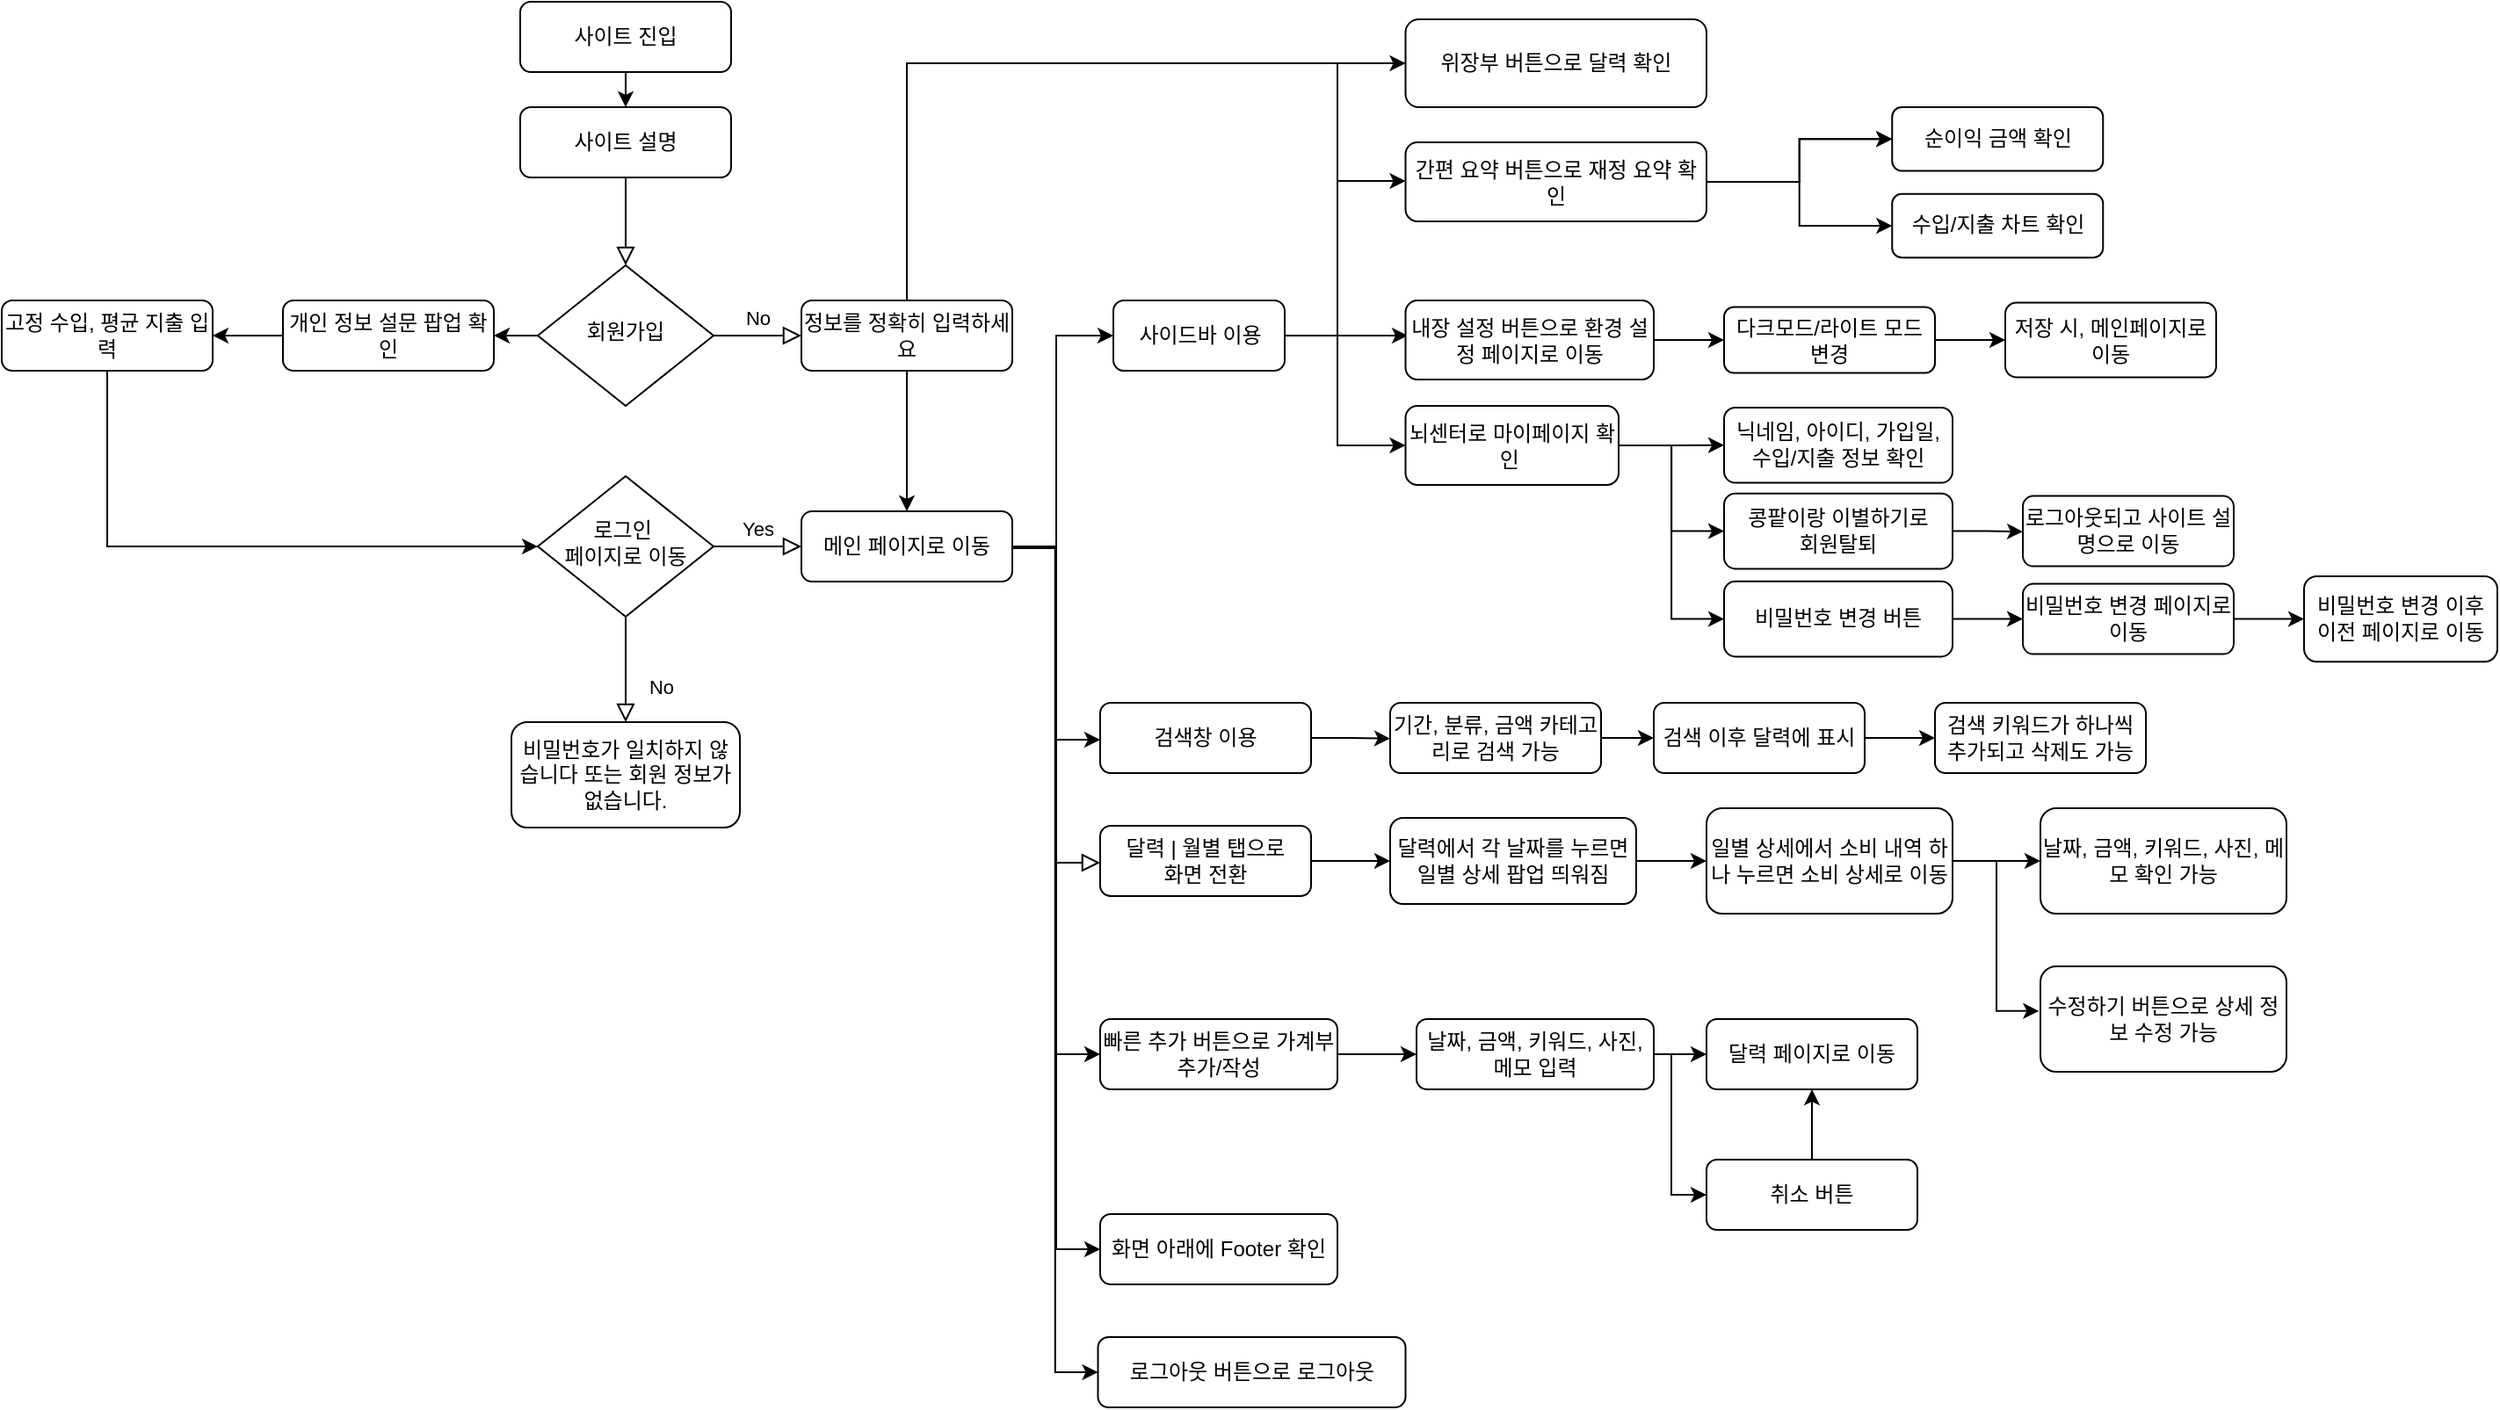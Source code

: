 <mxfile version="26.1.0">
  <diagram id="C5RBs43oDa-KdzZeNtuy" name="Page-1">
    <mxGraphModel dx="3407" dy="1148" grid="1" gridSize="10" guides="1" tooltips="1" connect="1" arrows="1" fold="1" page="1" pageScale="1" pageWidth="827" pageHeight="1169" math="0" shadow="0">
      <root>
        <mxCell id="WIyWlLk6GJQsqaUBKTNV-0" />
        <mxCell id="WIyWlLk6GJQsqaUBKTNV-1" parent="WIyWlLk6GJQsqaUBKTNV-0" />
        <mxCell id="6v8Mv8kN8BdZXCFSq0ns-73" style="edgeStyle=orthogonalEdgeStyle;rounded=0;orthogonalLoop=1;jettySize=auto;html=1;entryX=0.5;entryY=0;entryDx=0;entryDy=0;" edge="1" parent="WIyWlLk6GJQsqaUBKTNV-1" source="6v8Mv8kN8BdZXCFSq0ns-28" target="WIyWlLk6GJQsqaUBKTNV-12">
          <mxGeometry relative="1" as="geometry" />
        </mxCell>
        <mxCell id="WIyWlLk6GJQsqaUBKTNV-2" value="" style="rounded=0;html=1;jettySize=auto;orthogonalLoop=1;fontSize=11;endArrow=block;endFill=0;endSize=8;strokeWidth=1;shadow=0;labelBackgroundColor=none;edgeStyle=orthogonalEdgeStyle;" parent="WIyWlLk6GJQsqaUBKTNV-1" source="WIyWlLk6GJQsqaUBKTNV-3" target="WIyWlLk6GJQsqaUBKTNV-6" edge="1">
          <mxGeometry relative="1" as="geometry" />
        </mxCell>
        <mxCell id="WIyWlLk6GJQsqaUBKTNV-3" value="사이트 설명" style="rounded=1;whiteSpace=wrap;html=1;fontSize=12;glass=0;strokeWidth=1;shadow=0;" parent="WIyWlLk6GJQsqaUBKTNV-1" vertex="1">
          <mxGeometry x="65" y="70" width="120" height="40" as="geometry" />
        </mxCell>
        <mxCell id="WIyWlLk6GJQsqaUBKTNV-5" value="No" style="edgeStyle=orthogonalEdgeStyle;rounded=0;html=1;jettySize=auto;orthogonalLoop=1;fontSize=11;endArrow=block;endFill=0;endSize=8;strokeWidth=1;shadow=0;labelBackgroundColor=none;" parent="WIyWlLk6GJQsqaUBKTNV-1" source="WIyWlLk6GJQsqaUBKTNV-6" target="WIyWlLk6GJQsqaUBKTNV-7" edge="1">
          <mxGeometry y="10" relative="1" as="geometry">
            <mxPoint as="offset" />
          </mxGeometry>
        </mxCell>
        <mxCell id="6v8Mv8kN8BdZXCFSq0ns-91" style="edgeStyle=orthogonalEdgeStyle;rounded=0;orthogonalLoop=1;jettySize=auto;html=1;exitX=0;exitY=0.5;exitDx=0;exitDy=0;entryX=1;entryY=0.5;entryDx=0;entryDy=0;" edge="1" parent="WIyWlLk6GJQsqaUBKTNV-1" source="WIyWlLk6GJQsqaUBKTNV-6" target="6v8Mv8kN8BdZXCFSq0ns-82">
          <mxGeometry relative="1" as="geometry" />
        </mxCell>
        <mxCell id="WIyWlLk6GJQsqaUBKTNV-6" value="회원가입" style="rhombus;whiteSpace=wrap;html=1;shadow=0;fontFamily=Helvetica;fontSize=12;align=center;strokeWidth=1;spacing=6;spacingTop=-4;" parent="WIyWlLk6GJQsqaUBKTNV-1" vertex="1">
          <mxGeometry x="75" y="160" width="100" height="80" as="geometry" />
        </mxCell>
        <mxCell id="WIyWlLk6GJQsqaUBKTNV-7" value="정보를 정확히 입력하세요" style="rounded=1;whiteSpace=wrap;html=1;fontSize=12;glass=0;strokeWidth=1;shadow=0;" parent="WIyWlLk6GJQsqaUBKTNV-1" vertex="1">
          <mxGeometry x="225" y="180" width="120" height="40" as="geometry" />
        </mxCell>
        <mxCell id="WIyWlLk6GJQsqaUBKTNV-8" value="No" style="rounded=0;html=1;jettySize=auto;orthogonalLoop=1;fontSize=11;endArrow=block;endFill=0;endSize=8;strokeWidth=1;shadow=0;labelBackgroundColor=none;edgeStyle=orthogonalEdgeStyle;" parent="WIyWlLk6GJQsqaUBKTNV-1" source="WIyWlLk6GJQsqaUBKTNV-10" target="WIyWlLk6GJQsqaUBKTNV-11" edge="1">
          <mxGeometry x="0.333" y="20" relative="1" as="geometry">
            <mxPoint as="offset" />
          </mxGeometry>
        </mxCell>
        <mxCell id="WIyWlLk6GJQsqaUBKTNV-9" value="Yes" style="edgeStyle=orthogonalEdgeStyle;rounded=0;html=1;jettySize=auto;orthogonalLoop=1;fontSize=11;endArrow=block;endFill=0;endSize=8;strokeWidth=1;shadow=0;labelBackgroundColor=none;" parent="WIyWlLk6GJQsqaUBKTNV-1" source="WIyWlLk6GJQsqaUBKTNV-10" target="WIyWlLk6GJQsqaUBKTNV-12" edge="1">
          <mxGeometry y="10" relative="1" as="geometry">
            <mxPoint as="offset" />
          </mxGeometry>
        </mxCell>
        <mxCell id="WIyWlLk6GJQsqaUBKTNV-10" value="로그인&amp;nbsp;&lt;div&gt;페이지로 이동&lt;/div&gt;" style="rhombus;whiteSpace=wrap;html=1;shadow=0;fontFamily=Helvetica;fontSize=12;align=center;strokeWidth=1;spacing=6;spacingTop=-4;" parent="WIyWlLk6GJQsqaUBKTNV-1" vertex="1">
          <mxGeometry x="75" y="280" width="100" height="80" as="geometry" />
        </mxCell>
        <mxCell id="WIyWlLk6GJQsqaUBKTNV-11" value="비밀번호가 일치하지 않습니다 또는 회원 정보가 없습니다." style="rounded=1;whiteSpace=wrap;html=1;fontSize=12;glass=0;strokeWidth=1;shadow=0;" parent="WIyWlLk6GJQsqaUBKTNV-1" vertex="1">
          <mxGeometry x="60" y="420" width="130" height="60" as="geometry" />
        </mxCell>
        <mxCell id="6v8Mv8kN8BdZXCFSq0ns-23" style="edgeStyle=orthogonalEdgeStyle;rounded=0;orthogonalLoop=1;jettySize=auto;html=1;exitX=1;exitY=0.5;exitDx=0;exitDy=0;entryX=0;entryY=0.5;entryDx=0;entryDy=0;" edge="1" parent="WIyWlLk6GJQsqaUBKTNV-1" source="WIyWlLk6GJQsqaUBKTNV-12" target="6v8Mv8kN8BdZXCFSq0ns-24">
          <mxGeometry relative="1" as="geometry">
            <mxPoint x="380" y="180" as="targetPoint" />
            <Array as="points">
              <mxPoint x="370" y="320" />
              <mxPoint x="370" y="200" />
            </Array>
          </mxGeometry>
        </mxCell>
        <mxCell id="6v8Mv8kN8BdZXCFSq0ns-52" value="" style="edgeStyle=orthogonalEdgeStyle;rounded=0;orthogonalLoop=1;jettySize=auto;html=1;" edge="1" parent="WIyWlLk6GJQsqaUBKTNV-1" source="WIyWlLk6GJQsqaUBKTNV-12" target="6v8Mv8kN8BdZXCFSq0ns-1">
          <mxGeometry relative="1" as="geometry">
            <Array as="points">
              <mxPoint x="370" y="320" />
              <mxPoint x="370" y="430" />
            </Array>
          </mxGeometry>
        </mxCell>
        <mxCell id="6v8Mv8kN8BdZXCFSq0ns-53" style="edgeStyle=orthogonalEdgeStyle;rounded=0;orthogonalLoop=1;jettySize=auto;html=1;exitX=1;exitY=0.5;exitDx=0;exitDy=0;entryX=0;entryY=0.5;entryDx=0;entryDy=0;" edge="1" parent="WIyWlLk6GJQsqaUBKTNV-1" source="WIyWlLk6GJQsqaUBKTNV-12" target="6v8Mv8kN8BdZXCFSq0ns-5">
          <mxGeometry relative="1" as="geometry">
            <mxPoint x="370" y="560" as="targetPoint" />
          </mxGeometry>
        </mxCell>
        <mxCell id="6v8Mv8kN8BdZXCFSq0ns-77" style="edgeStyle=orthogonalEdgeStyle;rounded=0;orthogonalLoop=1;jettySize=auto;html=1;entryX=0;entryY=0.5;entryDx=0;entryDy=0;" edge="1" parent="WIyWlLk6GJQsqaUBKTNV-1" source="WIyWlLk6GJQsqaUBKTNV-12" target="6v8Mv8kN8BdZXCFSq0ns-78">
          <mxGeometry relative="1" as="geometry">
            <mxPoint x="370" y="780" as="targetPoint" />
          </mxGeometry>
        </mxCell>
        <mxCell id="6v8Mv8kN8BdZXCFSq0ns-80" style="edgeStyle=orthogonalEdgeStyle;rounded=0;orthogonalLoop=1;jettySize=auto;html=1;exitX=1;exitY=0.5;exitDx=0;exitDy=0;entryX=0;entryY=0.5;entryDx=0;entryDy=0;" edge="1" parent="WIyWlLk6GJQsqaUBKTNV-1" source="WIyWlLk6GJQsqaUBKTNV-12" target="6v8Mv8kN8BdZXCFSq0ns-76">
          <mxGeometry relative="1" as="geometry">
            <mxPoint x="370" y="860" as="targetPoint" />
          </mxGeometry>
        </mxCell>
        <mxCell id="WIyWlLk6GJQsqaUBKTNV-12" value="메인 페이지로 이동" style="rounded=1;whiteSpace=wrap;html=1;fontSize=12;glass=0;strokeWidth=1;shadow=0;" parent="WIyWlLk6GJQsqaUBKTNV-1" vertex="1">
          <mxGeometry x="225" y="300" width="120" height="40" as="geometry" />
        </mxCell>
        <mxCell id="6v8Mv8kN8BdZXCFSq0ns-7" style="edgeStyle=orthogonalEdgeStyle;rounded=0;orthogonalLoop=1;jettySize=auto;html=1;exitX=1;exitY=0.5;exitDx=0;exitDy=0;" edge="1" parent="WIyWlLk6GJQsqaUBKTNV-1" source="6v8Mv8kN8BdZXCFSq0ns-1">
          <mxGeometry relative="1" as="geometry">
            <mxPoint x="560" y="429.333" as="targetPoint" />
          </mxGeometry>
        </mxCell>
        <mxCell id="6v8Mv8kN8BdZXCFSq0ns-1" value="검색창 이용" style="rounded=1;whiteSpace=wrap;html=1;fontSize=12;glass=0;strokeWidth=1;shadow=0;" vertex="1" parent="WIyWlLk6GJQsqaUBKTNV-1">
          <mxGeometry x="395" y="409" width="120" height="40" as="geometry" />
        </mxCell>
        <mxCell id="6v8Mv8kN8BdZXCFSq0ns-2" value="" style="edgeStyle=orthogonalEdgeStyle;rounded=0;html=1;jettySize=auto;orthogonalLoop=1;fontSize=11;endArrow=block;endFill=0;endSize=8;strokeWidth=1;shadow=0;labelBackgroundColor=none;" edge="1" parent="WIyWlLk6GJQsqaUBKTNV-1" target="6v8Mv8kN8BdZXCFSq0ns-3">
          <mxGeometry y="10" relative="1" as="geometry">
            <mxPoint as="offset" />
            <mxPoint x="345" y="320" as="sourcePoint" />
            <mxPoint x="380" y="500" as="targetPoint" />
            <Array as="points">
              <mxPoint x="370" y="321" />
              <mxPoint x="370" y="500" />
            </Array>
          </mxGeometry>
        </mxCell>
        <mxCell id="6v8Mv8kN8BdZXCFSq0ns-10" style="edgeStyle=orthogonalEdgeStyle;rounded=0;orthogonalLoop=1;jettySize=auto;html=1;exitX=1;exitY=0.5;exitDx=0;exitDy=0;entryX=0;entryY=0.5;entryDx=0;entryDy=0;" edge="1" parent="WIyWlLk6GJQsqaUBKTNV-1" source="6v8Mv8kN8BdZXCFSq0ns-3" target="6v8Mv8kN8BdZXCFSq0ns-9">
          <mxGeometry relative="1" as="geometry" />
        </mxCell>
        <mxCell id="6v8Mv8kN8BdZXCFSq0ns-3" value="달력 | 월별 탭으로&lt;div&gt;화면 전환&lt;/div&gt;" style="rounded=1;whiteSpace=wrap;html=1;fontSize=12;glass=0;strokeWidth=1;shadow=0;" vertex="1" parent="WIyWlLk6GJQsqaUBKTNV-1">
          <mxGeometry x="395" y="479" width="120" height="40" as="geometry" />
        </mxCell>
        <mxCell id="6v8Mv8kN8BdZXCFSq0ns-19" style="edgeStyle=orthogonalEdgeStyle;rounded=0;orthogonalLoop=1;jettySize=auto;html=1;" edge="1" parent="WIyWlLk6GJQsqaUBKTNV-1" source="6v8Mv8kN8BdZXCFSq0ns-5" target="6v8Mv8kN8BdZXCFSq0ns-20">
          <mxGeometry relative="1" as="geometry">
            <mxPoint x="560" y="569" as="targetPoint" />
          </mxGeometry>
        </mxCell>
        <mxCell id="6v8Mv8kN8BdZXCFSq0ns-5" value="빠른 추가 버튼으로 가계부 추가/작성" style="rounded=1;whiteSpace=wrap;html=1;fontSize=12;glass=0;strokeWidth=1;shadow=0;" vertex="1" parent="WIyWlLk6GJQsqaUBKTNV-1">
          <mxGeometry x="395" y="589" width="135" height="40" as="geometry" />
        </mxCell>
        <mxCell id="6v8Mv8kN8BdZXCFSq0ns-11" style="edgeStyle=orthogonalEdgeStyle;rounded=0;orthogonalLoop=1;jettySize=auto;html=1;exitX=1;exitY=0.5;exitDx=0;exitDy=0;" edge="1" parent="WIyWlLk6GJQsqaUBKTNV-1" source="6v8Mv8kN8BdZXCFSq0ns-8">
          <mxGeometry relative="1" as="geometry">
            <mxPoint x="710" y="428.862" as="targetPoint" />
          </mxGeometry>
        </mxCell>
        <mxCell id="6v8Mv8kN8BdZXCFSq0ns-8" value="기간, 분류, 금액 카테고리로 검색 가능" style="rounded=1;whiteSpace=wrap;html=1;fontSize=12;glass=0;strokeWidth=1;shadow=0;" vertex="1" parent="WIyWlLk6GJQsqaUBKTNV-1">
          <mxGeometry x="560" y="409" width="120" height="40" as="geometry" />
        </mxCell>
        <mxCell id="6v8Mv8kN8BdZXCFSq0ns-15" style="edgeStyle=orthogonalEdgeStyle;rounded=0;orthogonalLoop=1;jettySize=auto;html=1;" edge="1" parent="WIyWlLk6GJQsqaUBKTNV-1" source="6v8Mv8kN8BdZXCFSq0ns-9">
          <mxGeometry relative="1" as="geometry">
            <mxPoint x="740.0" y="499" as="targetPoint" />
          </mxGeometry>
        </mxCell>
        <mxCell id="6v8Mv8kN8BdZXCFSq0ns-9" value="달력에서 각 날짜를 누르면 일별 상세 팝업 띄워짐" style="rounded=1;whiteSpace=wrap;html=1;fontSize=12;glass=0;strokeWidth=1;shadow=0;" vertex="1" parent="WIyWlLk6GJQsqaUBKTNV-1">
          <mxGeometry x="560" y="474.5" width="140" height="49" as="geometry" />
        </mxCell>
        <mxCell id="6v8Mv8kN8BdZXCFSq0ns-13" style="edgeStyle=orthogonalEdgeStyle;rounded=0;orthogonalLoop=1;jettySize=auto;html=1;exitX=1;exitY=0.5;exitDx=0;exitDy=0;" edge="1" parent="WIyWlLk6GJQsqaUBKTNV-1" source="6v8Mv8kN8BdZXCFSq0ns-12">
          <mxGeometry relative="1" as="geometry">
            <mxPoint x="870" y="429" as="targetPoint" />
          </mxGeometry>
        </mxCell>
        <mxCell id="6v8Mv8kN8BdZXCFSq0ns-12" value="검색 이후 달력에 표시" style="rounded=1;whiteSpace=wrap;html=1;fontSize=12;glass=0;strokeWidth=1;shadow=0;" vertex="1" parent="WIyWlLk6GJQsqaUBKTNV-1">
          <mxGeometry x="710" y="409" width="120" height="40" as="geometry" />
        </mxCell>
        <mxCell id="6v8Mv8kN8BdZXCFSq0ns-14" value="검색 키워드가 하나씩 추가되고 삭제도 가능" style="rounded=1;whiteSpace=wrap;html=1;fontSize=12;glass=0;strokeWidth=1;shadow=0;" vertex="1" parent="WIyWlLk6GJQsqaUBKTNV-1">
          <mxGeometry x="870" y="409" width="120" height="40" as="geometry" />
        </mxCell>
        <mxCell id="6v8Mv8kN8BdZXCFSq0ns-18" style="edgeStyle=orthogonalEdgeStyle;rounded=0;orthogonalLoop=1;jettySize=auto;html=1;exitX=1;exitY=0.5;exitDx=0;exitDy=0;entryX=0;entryY=0.5;entryDx=0;entryDy=0;" edge="1" parent="WIyWlLk6GJQsqaUBKTNV-1" source="6v8Mv8kN8BdZXCFSq0ns-16" target="6v8Mv8kN8BdZXCFSq0ns-17">
          <mxGeometry relative="1" as="geometry" />
        </mxCell>
        <mxCell id="6v8Mv8kN8BdZXCFSq0ns-21" style="edgeStyle=orthogonalEdgeStyle;rounded=0;orthogonalLoop=1;jettySize=auto;html=1;exitX=1;exitY=0.75;exitDx=0;exitDy=0;entryX=-0.006;entryY=0.424;entryDx=0;entryDy=0;entryPerimeter=0;" edge="1" parent="WIyWlLk6GJQsqaUBKTNV-1" source="6v8Mv8kN8BdZXCFSq0ns-16">
          <mxGeometry relative="1" as="geometry">
            <mxPoint x="929.16" y="584.44" as="targetPoint" />
            <Array as="points">
              <mxPoint x="880" y="499" />
              <mxPoint x="905" y="499" />
              <mxPoint x="905" y="584" />
            </Array>
          </mxGeometry>
        </mxCell>
        <mxCell id="6v8Mv8kN8BdZXCFSq0ns-16" value="일별 상세에서 소비 내역 하나 누르면 소비 상세로 이동" style="rounded=1;whiteSpace=wrap;html=1;fontSize=12;glass=0;strokeWidth=1;shadow=0;" vertex="1" parent="WIyWlLk6GJQsqaUBKTNV-1">
          <mxGeometry x="740" y="469" width="140" height="60" as="geometry" />
        </mxCell>
        <mxCell id="6v8Mv8kN8BdZXCFSq0ns-17" value="날짜, 금액, 키워드, 사진, 메모 확인 가능" style="rounded=1;whiteSpace=wrap;html=1;fontSize=12;glass=0;strokeWidth=1;shadow=0;" vertex="1" parent="WIyWlLk6GJQsqaUBKTNV-1">
          <mxGeometry x="930" y="469" width="140" height="60" as="geometry" />
        </mxCell>
        <mxCell id="6v8Mv8kN8BdZXCFSq0ns-58" value="" style="edgeStyle=orthogonalEdgeStyle;rounded=0;orthogonalLoop=1;jettySize=auto;html=1;" edge="1" parent="WIyWlLk6GJQsqaUBKTNV-1" source="6v8Mv8kN8BdZXCFSq0ns-20" target="6v8Mv8kN8BdZXCFSq0ns-57">
          <mxGeometry relative="1" as="geometry" />
        </mxCell>
        <mxCell id="6v8Mv8kN8BdZXCFSq0ns-59" style="edgeStyle=orthogonalEdgeStyle;rounded=0;orthogonalLoop=1;jettySize=auto;html=1;exitX=1;exitY=0.5;exitDx=0;exitDy=0;entryX=0;entryY=0.5;entryDx=0;entryDy=0;" edge="1" parent="WIyWlLk6GJQsqaUBKTNV-1" source="6v8Mv8kN8BdZXCFSq0ns-20" target="6v8Mv8kN8BdZXCFSq0ns-60">
          <mxGeometry relative="1" as="geometry">
            <mxPoint x="730" y="689" as="targetPoint" />
            <Array as="points">
              <mxPoint x="720" y="609" />
              <mxPoint x="720" y="689" />
            </Array>
          </mxGeometry>
        </mxCell>
        <mxCell id="6v8Mv8kN8BdZXCFSq0ns-20" value="날짜, 금액, 키워드, 사진, 메모 입력" style="rounded=1;whiteSpace=wrap;html=1;fontSize=12;glass=0;strokeWidth=1;shadow=0;" vertex="1" parent="WIyWlLk6GJQsqaUBKTNV-1">
          <mxGeometry x="575" y="589" width="135" height="40" as="geometry" />
        </mxCell>
        <mxCell id="6v8Mv8kN8BdZXCFSq0ns-22" value="수정하기 버튼으로 상세 정보 수정 가능" style="rounded=1;whiteSpace=wrap;html=1;fontSize=12;glass=0;strokeWidth=1;shadow=0;" vertex="1" parent="WIyWlLk6GJQsqaUBKTNV-1">
          <mxGeometry x="930" y="559" width="140" height="60" as="geometry" />
        </mxCell>
        <mxCell id="6v8Mv8kN8BdZXCFSq0ns-26" value="" style="edgeStyle=orthogonalEdgeStyle;rounded=0;orthogonalLoop=1;jettySize=auto;html=1;" edge="1" parent="WIyWlLk6GJQsqaUBKTNV-1" source="6v8Mv8kN8BdZXCFSq0ns-24" target="6v8Mv8kN8BdZXCFSq0ns-25">
          <mxGeometry relative="1" as="geometry">
            <Array as="points">
              <mxPoint x="530" y="200" />
              <mxPoint x="530" y="112" />
            </Array>
          </mxGeometry>
        </mxCell>
        <mxCell id="6v8Mv8kN8BdZXCFSq0ns-27" style="edgeStyle=orthogonalEdgeStyle;rounded=0;orthogonalLoop=1;jettySize=auto;html=1;entryX=0;entryY=0.5;entryDx=0;entryDy=0;" edge="1" parent="WIyWlLk6GJQsqaUBKTNV-1" source="6v8Mv8kN8BdZXCFSq0ns-24" target="6v8Mv8kN8BdZXCFSq0ns-28">
          <mxGeometry relative="1" as="geometry">
            <mxPoint x="530" y="50" as="targetPoint" />
            <Array as="points">
              <mxPoint x="530" y="200" />
              <mxPoint x="530" y="45" />
            </Array>
          </mxGeometry>
        </mxCell>
        <mxCell id="6v8Mv8kN8BdZXCFSq0ns-35" style="edgeStyle=orthogonalEdgeStyle;rounded=0;orthogonalLoop=1;jettySize=auto;html=1;" edge="1" parent="WIyWlLk6GJQsqaUBKTNV-1" source="6v8Mv8kN8BdZXCFSq0ns-24">
          <mxGeometry relative="1" as="geometry">
            <mxPoint x="570" y="200" as="targetPoint" />
          </mxGeometry>
        </mxCell>
        <mxCell id="6v8Mv8kN8BdZXCFSq0ns-42" style="edgeStyle=orthogonalEdgeStyle;rounded=0;orthogonalLoop=1;jettySize=auto;html=1;exitX=1;exitY=0.5;exitDx=0;exitDy=0;entryX=0;entryY=0.5;entryDx=0;entryDy=0;" edge="1" parent="WIyWlLk6GJQsqaUBKTNV-1" source="6v8Mv8kN8BdZXCFSq0ns-24" target="6v8Mv8kN8BdZXCFSq0ns-43">
          <mxGeometry relative="1" as="geometry">
            <mxPoint x="530" y="270" as="targetPoint" />
            <Array as="points">
              <mxPoint x="530" y="200" />
              <mxPoint x="530" y="263" />
            </Array>
          </mxGeometry>
        </mxCell>
        <mxCell id="6v8Mv8kN8BdZXCFSq0ns-24" value="사이드바 이용" style="rounded=1;whiteSpace=wrap;html=1;fontSize=12;glass=0;strokeWidth=1;shadow=0;" vertex="1" parent="WIyWlLk6GJQsqaUBKTNV-1">
          <mxGeometry x="402.5" y="180" width="97.5" height="40" as="geometry" />
        </mxCell>
        <mxCell id="6v8Mv8kN8BdZXCFSq0ns-30" value="" style="edgeStyle=orthogonalEdgeStyle;rounded=0;orthogonalLoop=1;jettySize=auto;html=1;" edge="1" parent="WIyWlLk6GJQsqaUBKTNV-1" source="6v8Mv8kN8BdZXCFSq0ns-25" target="6v8Mv8kN8BdZXCFSq0ns-29">
          <mxGeometry relative="1" as="geometry" />
        </mxCell>
        <mxCell id="6v8Mv8kN8BdZXCFSq0ns-31" value="" style="edgeStyle=orthogonalEdgeStyle;rounded=0;orthogonalLoop=1;jettySize=auto;html=1;" edge="1" parent="WIyWlLk6GJQsqaUBKTNV-1" source="6v8Mv8kN8BdZXCFSq0ns-25" target="6v8Mv8kN8BdZXCFSq0ns-29">
          <mxGeometry relative="1" as="geometry" />
        </mxCell>
        <mxCell id="6v8Mv8kN8BdZXCFSq0ns-32" style="edgeStyle=orthogonalEdgeStyle;rounded=0;orthogonalLoop=1;jettySize=auto;html=1;exitX=1;exitY=0.5;exitDx=0;exitDy=0;entryX=0;entryY=0.5;entryDx=0;entryDy=0;" edge="1" parent="WIyWlLk6GJQsqaUBKTNV-1" source="6v8Mv8kN8BdZXCFSq0ns-25" target="6v8Mv8kN8BdZXCFSq0ns-34">
          <mxGeometry relative="1" as="geometry">
            <mxPoint x="790" y="220" as="targetPoint" />
          </mxGeometry>
        </mxCell>
        <mxCell id="6v8Mv8kN8BdZXCFSq0ns-25" value="간편 요약 버튼으로 재정 요약 확인" style="whiteSpace=wrap;html=1;rounded=1;glass=0;strokeWidth=1;shadow=0;" vertex="1" parent="WIyWlLk6GJQsqaUBKTNV-1">
          <mxGeometry x="568.75" y="90" width="171.25" height="45" as="geometry" />
        </mxCell>
        <mxCell id="6v8Mv8kN8BdZXCFSq0ns-28" value="위장부 버튼으로 달력 확인" style="whiteSpace=wrap;html=1;rounded=1;glass=0;strokeWidth=1;shadow=0;" vertex="1" parent="WIyWlLk6GJQsqaUBKTNV-1">
          <mxGeometry x="568.75" y="20" width="171.25" height="50" as="geometry" />
        </mxCell>
        <mxCell id="6v8Mv8kN8BdZXCFSq0ns-29" value="순이익 금액 확인" style="whiteSpace=wrap;html=1;rounded=1;glass=0;strokeWidth=1;shadow=0;" vertex="1" parent="WIyWlLk6GJQsqaUBKTNV-1">
          <mxGeometry x="845.63" y="70" width="120" height="36.25" as="geometry" />
        </mxCell>
        <mxCell id="6v8Mv8kN8BdZXCFSq0ns-34" value="수입/지출 차트 확인" style="whiteSpace=wrap;html=1;rounded=1;glass=0;strokeWidth=1;shadow=0;" vertex="1" parent="WIyWlLk6GJQsqaUBKTNV-1">
          <mxGeometry x="845.63" y="119.37" width="120" height="36.25" as="geometry" />
        </mxCell>
        <mxCell id="6v8Mv8kN8BdZXCFSq0ns-39" value="" style="edgeStyle=orthogonalEdgeStyle;rounded=0;orthogonalLoop=1;jettySize=auto;html=1;" edge="1" parent="WIyWlLk6GJQsqaUBKTNV-1" source="6v8Mv8kN8BdZXCFSq0ns-36" target="6v8Mv8kN8BdZXCFSq0ns-38">
          <mxGeometry relative="1" as="geometry" />
        </mxCell>
        <mxCell id="6v8Mv8kN8BdZXCFSq0ns-36" value="내장 설정 버튼으로 환경 설정 페이지로 이동" style="whiteSpace=wrap;html=1;rounded=1;glass=0;strokeWidth=1;shadow=0;" vertex="1" parent="WIyWlLk6GJQsqaUBKTNV-1">
          <mxGeometry x="568.75" y="180" width="141.25" height="45" as="geometry" />
        </mxCell>
        <mxCell id="6v8Mv8kN8BdZXCFSq0ns-95" value="" style="edgeStyle=orthogonalEdgeStyle;rounded=0;orthogonalLoop=1;jettySize=auto;html=1;" edge="1" parent="WIyWlLk6GJQsqaUBKTNV-1" source="6v8Mv8kN8BdZXCFSq0ns-38" target="6v8Mv8kN8BdZXCFSq0ns-94">
          <mxGeometry relative="1" as="geometry" />
        </mxCell>
        <mxCell id="6v8Mv8kN8BdZXCFSq0ns-38" value="다크모드/라이트 모드 변경" style="whiteSpace=wrap;html=1;rounded=1;glass=0;strokeWidth=1;shadow=0;" vertex="1" parent="WIyWlLk6GJQsqaUBKTNV-1">
          <mxGeometry x="750" y="183.75" width="120" height="37.5" as="geometry" />
        </mxCell>
        <mxCell id="6v8Mv8kN8BdZXCFSq0ns-46" style="edgeStyle=orthogonalEdgeStyle;rounded=0;orthogonalLoop=1;jettySize=auto;html=1;exitX=1;exitY=0.5;exitDx=0;exitDy=0;" edge="1" parent="WIyWlLk6GJQsqaUBKTNV-1" source="6v8Mv8kN8BdZXCFSq0ns-43" target="6v8Mv8kN8BdZXCFSq0ns-47">
          <mxGeometry relative="1" as="geometry">
            <mxPoint x="760" y="262.621" as="targetPoint" />
            <Array as="points" />
          </mxGeometry>
        </mxCell>
        <mxCell id="6v8Mv8kN8BdZXCFSq0ns-55" style="edgeStyle=orthogonalEdgeStyle;rounded=0;orthogonalLoop=1;jettySize=auto;html=1;exitX=1;exitY=0.5;exitDx=0;exitDy=0;entryX=0;entryY=0.5;entryDx=0;entryDy=0;" edge="1" parent="WIyWlLk6GJQsqaUBKTNV-1" source="6v8Mv8kN8BdZXCFSq0ns-43" target="6v8Mv8kN8BdZXCFSq0ns-56">
          <mxGeometry relative="1" as="geometry">
            <mxPoint x="710" y="330" as="targetPoint" />
          </mxGeometry>
        </mxCell>
        <mxCell id="6v8Mv8kN8BdZXCFSq0ns-66" style="edgeStyle=orthogonalEdgeStyle;rounded=0;orthogonalLoop=1;jettySize=auto;html=1;exitX=1;exitY=0.5;exitDx=0;exitDy=0;entryX=0;entryY=0.5;entryDx=0;entryDy=0;" edge="1" parent="WIyWlLk6GJQsqaUBKTNV-1" source="6v8Mv8kN8BdZXCFSq0ns-43" target="6v8Mv8kN8BdZXCFSq0ns-67">
          <mxGeometry relative="1" as="geometry">
            <mxPoint x="710.0" y="360" as="targetPoint" />
          </mxGeometry>
        </mxCell>
        <mxCell id="6v8Mv8kN8BdZXCFSq0ns-43" value="뇌센터로 마이페이지 확인&amp;nbsp;" style="whiteSpace=wrap;html=1;rounded=1;glass=0;strokeWidth=1;shadow=0;" vertex="1" parent="WIyWlLk6GJQsqaUBKTNV-1">
          <mxGeometry x="568.75" y="240" width="121.25" height="45" as="geometry" />
        </mxCell>
        <mxCell id="6v8Mv8kN8BdZXCFSq0ns-47" value="닉네임, 아이디, 가입일, 수입/지출 정보 확인" style="whiteSpace=wrap;html=1;rounded=1;glass=0;strokeWidth=1;shadow=0;" vertex="1" parent="WIyWlLk6GJQsqaUBKTNV-1">
          <mxGeometry x="750" y="241" width="130" height="42.81" as="geometry" />
        </mxCell>
        <mxCell id="6v8Mv8kN8BdZXCFSq0ns-64" style="edgeStyle=orthogonalEdgeStyle;rounded=0;orthogonalLoop=1;jettySize=auto;html=1;exitX=1;exitY=0.5;exitDx=0;exitDy=0;" edge="1" parent="WIyWlLk6GJQsqaUBKTNV-1" source="6v8Mv8kN8BdZXCFSq0ns-56">
          <mxGeometry relative="1" as="geometry">
            <mxPoint x="920" y="311.567" as="targetPoint" />
          </mxGeometry>
        </mxCell>
        <mxCell id="6v8Mv8kN8BdZXCFSq0ns-56" value="콩팥이랑 이별하기로&lt;div&gt;회원탈퇴&lt;/div&gt;" style="whiteSpace=wrap;html=1;rounded=1;glass=0;strokeWidth=1;shadow=0;" vertex="1" parent="WIyWlLk6GJQsqaUBKTNV-1">
          <mxGeometry x="750" y="289.9" width="130" height="42.81" as="geometry" />
        </mxCell>
        <mxCell id="6v8Mv8kN8BdZXCFSq0ns-57" value="달력 페이지로 이동" style="whiteSpace=wrap;html=1;rounded=1;glass=0;strokeWidth=1;shadow=0;" vertex="1" parent="WIyWlLk6GJQsqaUBKTNV-1">
          <mxGeometry x="740" y="589" width="120" height="40" as="geometry" />
        </mxCell>
        <mxCell id="6v8Mv8kN8BdZXCFSq0ns-61" value="" style="edgeStyle=orthogonalEdgeStyle;rounded=0;orthogonalLoop=1;jettySize=auto;html=1;" edge="1" parent="WIyWlLk6GJQsqaUBKTNV-1" source="6v8Mv8kN8BdZXCFSq0ns-60" target="6v8Mv8kN8BdZXCFSq0ns-57">
          <mxGeometry relative="1" as="geometry" />
        </mxCell>
        <mxCell id="6v8Mv8kN8BdZXCFSq0ns-60" value="취소 버튼" style="whiteSpace=wrap;html=1;rounded=1;glass=0;strokeWidth=1;shadow=0;" vertex="1" parent="WIyWlLk6GJQsqaUBKTNV-1">
          <mxGeometry x="740" y="669" width="120" height="40" as="geometry" />
        </mxCell>
        <mxCell id="6v8Mv8kN8BdZXCFSq0ns-65" value="로그아웃되고 사이트 설명으로 이동" style="rounded=1;whiteSpace=wrap;html=1;fontSize=12;glass=0;strokeWidth=1;shadow=0;" vertex="1" parent="WIyWlLk6GJQsqaUBKTNV-1">
          <mxGeometry x="920" y="291.31" width="120" height="40" as="geometry" />
        </mxCell>
        <mxCell id="6v8Mv8kN8BdZXCFSq0ns-70" value="" style="edgeStyle=orthogonalEdgeStyle;rounded=0;orthogonalLoop=1;jettySize=auto;html=1;" edge="1" parent="WIyWlLk6GJQsqaUBKTNV-1" source="6v8Mv8kN8BdZXCFSq0ns-67" target="6v8Mv8kN8BdZXCFSq0ns-69">
          <mxGeometry relative="1" as="geometry" />
        </mxCell>
        <mxCell id="6v8Mv8kN8BdZXCFSq0ns-67" value="비밀번호 변경 버튼" style="whiteSpace=wrap;html=1;rounded=1;glass=0;strokeWidth=1;shadow=0;" vertex="1" parent="WIyWlLk6GJQsqaUBKTNV-1">
          <mxGeometry x="750" y="339.9" width="130" height="42.81" as="geometry" />
        </mxCell>
        <mxCell id="6v8Mv8kN8BdZXCFSq0ns-72" value="" style="edgeStyle=orthogonalEdgeStyle;rounded=0;orthogonalLoop=1;jettySize=auto;html=1;" edge="1" parent="WIyWlLk6GJQsqaUBKTNV-1" source="6v8Mv8kN8BdZXCFSq0ns-69" target="6v8Mv8kN8BdZXCFSq0ns-71">
          <mxGeometry relative="1" as="geometry" />
        </mxCell>
        <mxCell id="6v8Mv8kN8BdZXCFSq0ns-69" value="비밀번호 변경 페이지로 이동" style="rounded=1;whiteSpace=wrap;html=1;fontSize=12;glass=0;strokeWidth=1;shadow=0;" vertex="1" parent="WIyWlLk6GJQsqaUBKTNV-1">
          <mxGeometry x="920" y="341.31" width="120" height="40" as="geometry" />
        </mxCell>
        <mxCell id="6v8Mv8kN8BdZXCFSq0ns-71" value="비밀번호 변경 이후 이전 페이지로 이동" style="whiteSpace=wrap;html=1;rounded=1;glass=0;strokeWidth=1;shadow=0;" vertex="1" parent="WIyWlLk6GJQsqaUBKTNV-1">
          <mxGeometry x="1080" y="337.01" width="110" height="48.59" as="geometry" />
        </mxCell>
        <mxCell id="6v8Mv8kN8BdZXCFSq0ns-76" value="로그아웃 버튼으로 로그아웃" style="rounded=1;whiteSpace=wrap;html=1;fontSize=12;glass=0;strokeWidth=1;shadow=0;" vertex="1" parent="WIyWlLk6GJQsqaUBKTNV-1">
          <mxGeometry x="393.75" y="770" width="175" height="40" as="geometry" />
        </mxCell>
        <mxCell id="6v8Mv8kN8BdZXCFSq0ns-78" value="화면 아래에 Footer 확인" style="rounded=1;whiteSpace=wrap;html=1;fontSize=12;glass=0;strokeWidth=1;shadow=0;" vertex="1" parent="WIyWlLk6GJQsqaUBKTNV-1">
          <mxGeometry x="395" y="700" width="135" height="40" as="geometry" />
        </mxCell>
        <mxCell id="6v8Mv8kN8BdZXCFSq0ns-84" style="edgeStyle=orthogonalEdgeStyle;rounded=0;orthogonalLoop=1;jettySize=auto;html=1;exitX=0;exitY=0.5;exitDx=0;exitDy=0;entryX=1;entryY=0.5;entryDx=0;entryDy=0;" edge="1" parent="WIyWlLk6GJQsqaUBKTNV-1" source="6v8Mv8kN8BdZXCFSq0ns-82" target="6v8Mv8kN8BdZXCFSq0ns-83">
          <mxGeometry relative="1" as="geometry" />
        </mxCell>
        <mxCell id="6v8Mv8kN8BdZXCFSq0ns-82" value="개인 정보 설문 팝업 확인" style="rounded=1;whiteSpace=wrap;html=1;fontSize=12;glass=0;strokeWidth=1;shadow=0;" vertex="1" parent="WIyWlLk6GJQsqaUBKTNV-1">
          <mxGeometry x="-70" y="180.0" width="120" height="40" as="geometry" />
        </mxCell>
        <mxCell id="6v8Mv8kN8BdZXCFSq0ns-87" style="edgeStyle=orthogonalEdgeStyle;rounded=0;orthogonalLoop=1;jettySize=auto;html=1;exitX=0.5;exitY=1;exitDx=0;exitDy=0;entryX=0;entryY=0.5;entryDx=0;entryDy=0;" edge="1" parent="WIyWlLk6GJQsqaUBKTNV-1" source="6v8Mv8kN8BdZXCFSq0ns-83" target="WIyWlLk6GJQsqaUBKTNV-10">
          <mxGeometry relative="1" as="geometry">
            <mxPoint x="250" y="691.391" as="targetPoint" />
            <Array as="points">
              <mxPoint x="-170" y="320" />
            </Array>
          </mxGeometry>
        </mxCell>
        <mxCell id="6v8Mv8kN8BdZXCFSq0ns-83" value="고정 수입, 평균 지출 입력" style="rounded=1;whiteSpace=wrap;html=1;fontSize=12;glass=0;strokeWidth=1;shadow=0;" vertex="1" parent="WIyWlLk6GJQsqaUBKTNV-1">
          <mxGeometry x="-230" y="180.0" width="120" height="40" as="geometry" />
        </mxCell>
        <mxCell id="6v8Mv8kN8BdZXCFSq0ns-89" style="edgeStyle=orthogonalEdgeStyle;rounded=0;orthogonalLoop=1;jettySize=auto;html=1;entryX=0.5;entryY=0;entryDx=0;entryDy=0;" edge="1" parent="WIyWlLk6GJQsqaUBKTNV-1" source="6v8Mv8kN8BdZXCFSq0ns-88" target="WIyWlLk6GJQsqaUBKTNV-3">
          <mxGeometry relative="1" as="geometry" />
        </mxCell>
        <mxCell id="6v8Mv8kN8BdZXCFSq0ns-88" value="사이트 진입" style="rounded=1;whiteSpace=wrap;html=1;fontSize=12;glass=0;strokeWidth=1;shadow=0;" vertex="1" parent="WIyWlLk6GJQsqaUBKTNV-1">
          <mxGeometry x="65" y="10" width="120" height="40" as="geometry" />
        </mxCell>
        <mxCell id="6v8Mv8kN8BdZXCFSq0ns-94" value="저장 시, 메인페이지로 이동" style="whiteSpace=wrap;html=1;rounded=1;glass=0;strokeWidth=1;shadow=0;" vertex="1" parent="WIyWlLk6GJQsqaUBKTNV-1">
          <mxGeometry x="910" y="181.25" width="120" height="42.5" as="geometry" />
        </mxCell>
      </root>
    </mxGraphModel>
  </diagram>
</mxfile>
